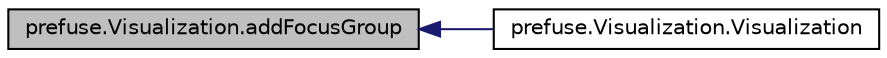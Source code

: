 digraph G
{
  edge [fontname="Helvetica",fontsize="10",labelfontname="Helvetica",labelfontsize="10"];
  node [fontname="Helvetica",fontsize="10",shape=record];
  rankdir="LR";
  Node1 [label="prefuse.Visualization.addFocusGroup",height=0.2,width=0.4,color="black", fillcolor="grey75", style="filled" fontcolor="black"];
  Node1 -> Node2 [dir="back",color="midnightblue",fontsize="10",style="solid"];
  Node2 [label="prefuse.Visualization.Visualization",height=0.2,width=0.4,color="black", fillcolor="white", style="filled",URL="$classprefuse_1_1_visualization.html#a026a5f8c09b96cd8ed7e14e34b32ae65"];
}
